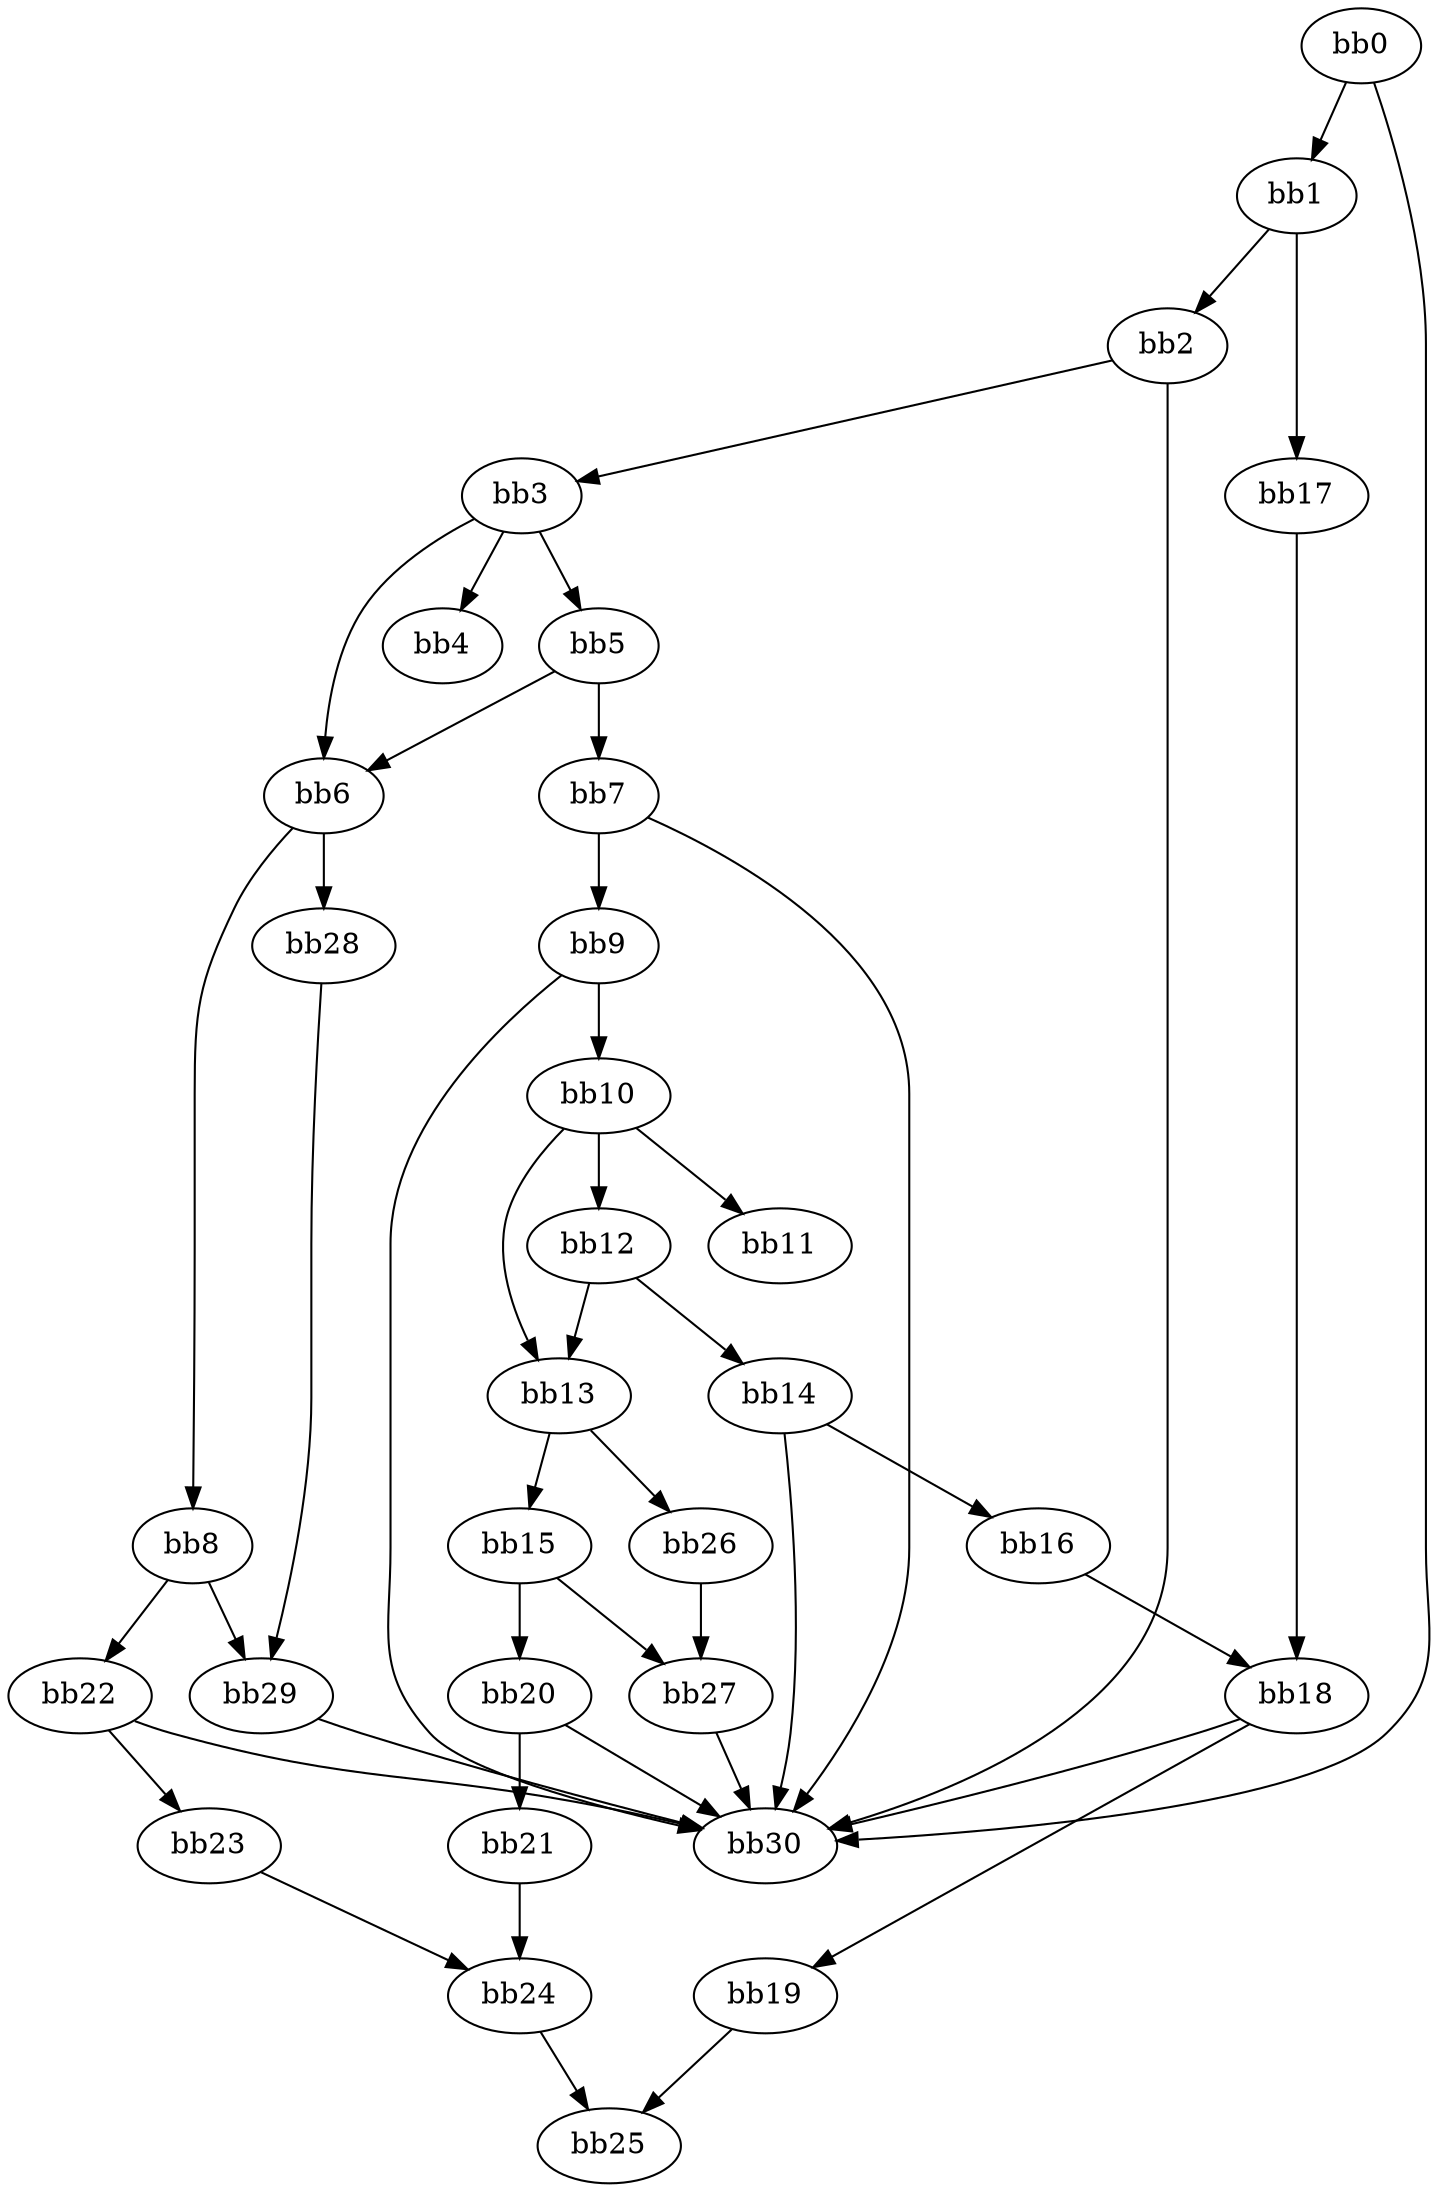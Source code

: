 digraph {
    0 [ label = "bb0\l" ]
    1 [ label = "bb1\l" ]
    2 [ label = "bb2\l" ]
    3 [ label = "bb3\l" ]
    4 [ label = "bb4\l" ]
    5 [ label = "bb5\l" ]
    6 [ label = "bb6\l" ]
    7 [ label = "bb7\l" ]
    8 [ label = "bb8\l" ]
    9 [ label = "bb9\l" ]
    10 [ label = "bb10\l" ]
    11 [ label = "bb11\l" ]
    12 [ label = "bb12\l" ]
    13 [ label = "bb13\l" ]
    14 [ label = "bb14\l" ]
    15 [ label = "bb15\l" ]
    16 [ label = "bb16\l" ]
    17 [ label = "bb17\l" ]
    18 [ label = "bb18\l" ]
    19 [ label = "bb19\l" ]
    20 [ label = "bb20\l" ]
    21 [ label = "bb21\l" ]
    22 [ label = "bb22\l" ]
    23 [ label = "bb23\l" ]
    24 [ label = "bb24\l" ]
    25 [ label = "bb25\l" ]
    26 [ label = "bb26\l" ]
    27 [ label = "bb27\l" ]
    28 [ label = "bb28\l" ]
    29 [ label = "bb29\l" ]
    30 [ label = "bb30\l" ]
    0 -> 1 [ ]
    0 -> 30 [ ]
    1 -> 2 [ ]
    1 -> 17 [ ]
    2 -> 3 [ ]
    2 -> 30 [ ]
    3 -> 4 [ ]
    3 -> 5 [ ]
    3 -> 6 [ ]
    5 -> 6 [ ]
    5 -> 7 [ ]
    6 -> 8 [ ]
    6 -> 28 [ ]
    7 -> 9 [ ]
    7 -> 30 [ ]
    8 -> 22 [ ]
    8 -> 29 [ ]
    9 -> 10 [ ]
    9 -> 30 [ ]
    10 -> 11 [ ]
    10 -> 12 [ ]
    10 -> 13 [ ]
    12 -> 13 [ ]
    12 -> 14 [ ]
    13 -> 15 [ ]
    13 -> 26 [ ]
    14 -> 16 [ ]
    14 -> 30 [ ]
    15 -> 20 [ ]
    15 -> 27 [ ]
    16 -> 18 [ ]
    17 -> 18 [ ]
    18 -> 19 [ ]
    18 -> 30 [ ]
    19 -> 25 [ ]
    20 -> 21 [ ]
    20 -> 30 [ ]
    21 -> 24 [ ]
    22 -> 23 [ ]
    22 -> 30 [ ]
    23 -> 24 [ ]
    24 -> 25 [ ]
    26 -> 27 [ ]
    27 -> 30 [ ]
    28 -> 29 [ ]
    29 -> 30 [ ]
}

